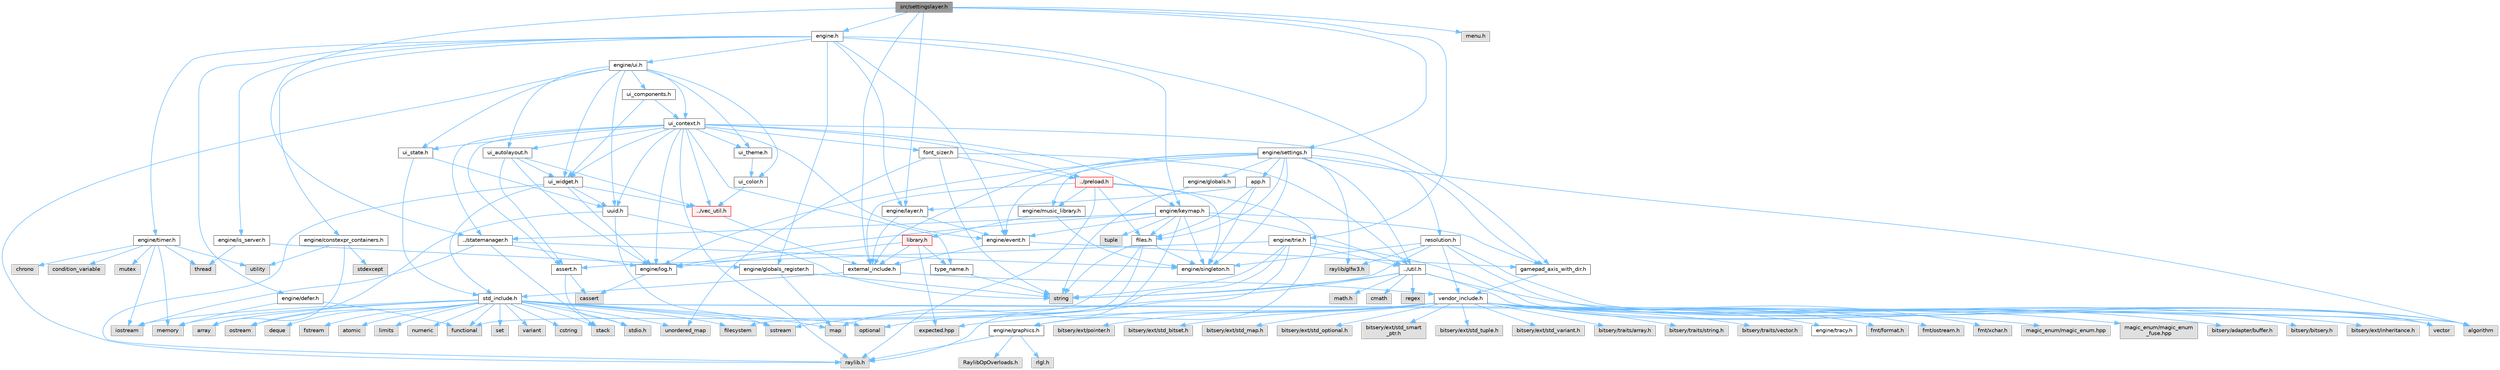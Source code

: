 digraph "src/settingslayer.h"
{
 // LATEX_PDF_SIZE
  bgcolor="transparent";
  edge [fontname=Helvetica,fontsize=10,labelfontname=Helvetica,labelfontsize=10];
  node [fontname=Helvetica,fontsize=10,shape=box,height=0.2,width=0.4];
  Node1 [label="src/settingslayer.h",height=0.2,width=0.4,color="gray40", fillcolor="grey60", style="filled", fontcolor="black",tooltip=" "];
  Node1 -> Node2 [color="steelblue1",style="solid"];
  Node2 [label="external_include.h",height=0.2,width=0.4,color="grey40", fillcolor="white", style="filled",URL="$d7/daf/external__include_8h.html",tooltip=" "];
  Node2 -> Node3 [color="steelblue1",style="solid"];
  Node3 [label="std_include.h",height=0.2,width=0.4,color="grey40", fillcolor="white", style="filled",URL="$d4/dae/std__include_8h.html",tooltip=" "];
  Node3 -> Node4 [color="steelblue1",style="solid"];
  Node4 [label="stdio.h",height=0.2,width=0.4,color="grey60", fillcolor="#E0E0E0", style="filled",tooltip=" "];
  Node3 -> Node5 [color="steelblue1",style="solid"];
  Node5 [label="algorithm",height=0.2,width=0.4,color="grey60", fillcolor="#E0E0E0", style="filled",tooltip=" "];
  Node3 -> Node6 [color="steelblue1",style="solid"];
  Node6 [label="array",height=0.2,width=0.4,color="grey60", fillcolor="#E0E0E0", style="filled",tooltip=" "];
  Node3 -> Node7 [color="steelblue1",style="solid"];
  Node7 [label="atomic",height=0.2,width=0.4,color="grey60", fillcolor="#E0E0E0", style="filled",tooltip=" "];
  Node3 -> Node8 [color="steelblue1",style="solid"];
  Node8 [label="cstring",height=0.2,width=0.4,color="grey60", fillcolor="#E0E0E0", style="filled",tooltip=" "];
  Node3 -> Node9 [color="steelblue1",style="solid"];
  Node9 [label="deque",height=0.2,width=0.4,color="grey60", fillcolor="#E0E0E0", style="filled",tooltip=" "];
  Node3 -> Node10 [color="steelblue1",style="solid"];
  Node10 [label="filesystem",height=0.2,width=0.4,color="grey60", fillcolor="#E0E0E0", style="filled",tooltip=" "];
  Node3 -> Node11 [color="steelblue1",style="solid"];
  Node11 [label="fstream",height=0.2,width=0.4,color="grey60", fillcolor="#E0E0E0", style="filled",tooltip=" "];
  Node3 -> Node12 [color="steelblue1",style="solid"];
  Node12 [label="functional",height=0.2,width=0.4,color="grey60", fillcolor="#E0E0E0", style="filled",tooltip=" "];
  Node3 -> Node13 [color="steelblue1",style="solid"];
  Node13 [label="iostream",height=0.2,width=0.4,color="grey60", fillcolor="#E0E0E0", style="filled",tooltip=" "];
  Node3 -> Node14 [color="steelblue1",style="solid"];
  Node14 [label="limits",height=0.2,width=0.4,color="grey60", fillcolor="#E0E0E0", style="filled",tooltip=" "];
  Node3 -> Node15 [color="steelblue1",style="solid"];
  Node15 [label="map",height=0.2,width=0.4,color="grey60", fillcolor="#E0E0E0", style="filled",tooltip=" "];
  Node3 -> Node16 [color="steelblue1",style="solid"];
  Node16 [label="memory",height=0.2,width=0.4,color="grey60", fillcolor="#E0E0E0", style="filled",tooltip=" "];
  Node3 -> Node17 [color="steelblue1",style="solid"];
  Node17 [label="numeric",height=0.2,width=0.4,color="grey60", fillcolor="#E0E0E0", style="filled",tooltip=" "];
  Node3 -> Node18 [color="steelblue1",style="solid"];
  Node18 [label="optional",height=0.2,width=0.4,color="grey60", fillcolor="#E0E0E0", style="filled",tooltip=" "];
  Node3 -> Node19 [color="steelblue1",style="solid"];
  Node19 [label="ostream",height=0.2,width=0.4,color="grey60", fillcolor="#E0E0E0", style="filled",tooltip=" "];
  Node3 -> Node20 [color="steelblue1",style="solid"];
  Node20 [label="set",height=0.2,width=0.4,color="grey60", fillcolor="#E0E0E0", style="filled",tooltip=" "];
  Node3 -> Node21 [color="steelblue1",style="solid"];
  Node21 [label="sstream",height=0.2,width=0.4,color="grey60", fillcolor="#E0E0E0", style="filled",tooltip=" "];
  Node3 -> Node22 [color="steelblue1",style="solid"];
  Node22 [label="stack",height=0.2,width=0.4,color="grey60", fillcolor="#E0E0E0", style="filled",tooltip=" "];
  Node3 -> Node23 [color="steelblue1",style="solid"];
  Node23 [label="unordered_map",height=0.2,width=0.4,color="grey60", fillcolor="#E0E0E0", style="filled",tooltip=" "];
  Node3 -> Node24 [color="steelblue1",style="solid"];
  Node24 [label="variant",height=0.2,width=0.4,color="grey60", fillcolor="#E0E0E0", style="filled",tooltip=" "];
  Node3 -> Node25 [color="steelblue1",style="solid"];
  Node25 [label="vector",height=0.2,width=0.4,color="grey60", fillcolor="#E0E0E0", style="filled",tooltip=" "];
  Node2 -> Node26 [color="steelblue1",style="solid"];
  Node26 [label="vendor_include.h",height=0.2,width=0.4,color="grey40", fillcolor="white", style="filled",URL="$d6/dba/vendor__include_8h.html",tooltip=" "];
  Node26 -> Node27 [color="steelblue1",style="solid"];
  Node27 [label="engine/graphics.h",height=0.2,width=0.4,color="grey40", fillcolor="white", style="filled",URL="$d7/d04/graphics_8h.html",tooltip=" "];
  Node27 -> Node28 [color="steelblue1",style="solid"];
  Node28 [label="raylib.h",height=0.2,width=0.4,color="grey60", fillcolor="#E0E0E0", style="filled",tooltip=" "];
  Node27 -> Node29 [color="steelblue1",style="solid"];
  Node29 [label="rlgl.h",height=0.2,width=0.4,color="grey60", fillcolor="#E0E0E0", style="filled",tooltip=" "];
  Node27 -> Node30 [color="steelblue1",style="solid"];
  Node30 [label="RaylibOpOverloads.h",height=0.2,width=0.4,color="grey60", fillcolor="#E0E0E0", style="filled",tooltip=" "];
  Node26 -> Node31 [color="steelblue1",style="solid"];
  Node31 [label="fmt/format.h",height=0.2,width=0.4,color="grey60", fillcolor="#E0E0E0", style="filled",tooltip=" "];
  Node26 -> Node32 [color="steelblue1",style="solid"];
  Node32 [label="fmt/ostream.h",height=0.2,width=0.4,color="grey60", fillcolor="#E0E0E0", style="filled",tooltip=" "];
  Node26 -> Node33 [color="steelblue1",style="solid"];
  Node33 [label="fmt/xchar.h",height=0.2,width=0.4,color="grey60", fillcolor="#E0E0E0", style="filled",tooltip=" "];
  Node26 -> Node34 [color="steelblue1",style="solid"];
  Node34 [label="expected.hpp",height=0.2,width=0.4,color="grey60", fillcolor="#E0E0E0", style="filled",tooltip=" "];
  Node26 -> Node35 [color="steelblue1",style="solid"];
  Node35 [label="magic_enum/magic_enum.hpp",height=0.2,width=0.4,color="grey60", fillcolor="#E0E0E0", style="filled",tooltip=" "];
  Node26 -> Node36 [color="steelblue1",style="solid"];
  Node36 [label="magic_enum/magic_enum\l_fuse.hpp",height=0.2,width=0.4,color="grey60", fillcolor="#E0E0E0", style="filled",tooltip=" "];
  Node26 -> Node37 [color="steelblue1",style="solid"];
  Node37 [label="bitsery/adapter/buffer.h",height=0.2,width=0.4,color="grey60", fillcolor="#E0E0E0", style="filled",tooltip=" "];
  Node26 -> Node38 [color="steelblue1",style="solid"];
  Node38 [label="bitsery/bitsery.h",height=0.2,width=0.4,color="grey60", fillcolor="#E0E0E0", style="filled",tooltip=" "];
  Node26 -> Node39 [color="steelblue1",style="solid"];
  Node39 [label="bitsery/ext/inheritance.h",height=0.2,width=0.4,color="grey60", fillcolor="#E0E0E0", style="filled",tooltip=" "];
  Node26 -> Node40 [color="steelblue1",style="solid"];
  Node40 [label="bitsery/ext/pointer.h",height=0.2,width=0.4,color="grey60", fillcolor="#E0E0E0", style="filled",tooltip=" "];
  Node26 -> Node41 [color="steelblue1",style="solid"];
  Node41 [label="bitsery/ext/std_bitset.h",height=0.2,width=0.4,color="grey60", fillcolor="#E0E0E0", style="filled",tooltip=" "];
  Node26 -> Node42 [color="steelblue1",style="solid"];
  Node42 [label="bitsery/ext/std_map.h",height=0.2,width=0.4,color="grey60", fillcolor="#E0E0E0", style="filled",tooltip=" "];
  Node26 -> Node43 [color="steelblue1",style="solid"];
  Node43 [label="bitsery/ext/std_optional.h",height=0.2,width=0.4,color="grey60", fillcolor="#E0E0E0", style="filled",tooltip=" "];
  Node26 -> Node44 [color="steelblue1",style="solid"];
  Node44 [label="bitsery/ext/std_smart\l_ptr.h",height=0.2,width=0.4,color="grey60", fillcolor="#E0E0E0", style="filled",tooltip=" "];
  Node26 -> Node45 [color="steelblue1",style="solid"];
  Node45 [label="bitsery/ext/std_tuple.h",height=0.2,width=0.4,color="grey60", fillcolor="#E0E0E0", style="filled",tooltip=" "];
  Node26 -> Node46 [color="steelblue1",style="solid"];
  Node46 [label="bitsery/ext/std_variant.h",height=0.2,width=0.4,color="grey60", fillcolor="#E0E0E0", style="filled",tooltip=" "];
  Node26 -> Node47 [color="steelblue1",style="solid"];
  Node47 [label="bitsery/traits/array.h",height=0.2,width=0.4,color="grey60", fillcolor="#E0E0E0", style="filled",tooltip=" "];
  Node26 -> Node48 [color="steelblue1",style="solid"];
  Node48 [label="bitsery/traits/string.h",height=0.2,width=0.4,color="grey60", fillcolor="#E0E0E0", style="filled",tooltip=" "];
  Node26 -> Node49 [color="steelblue1",style="solid"];
  Node49 [label="bitsery/traits/vector.h",height=0.2,width=0.4,color="grey60", fillcolor="#E0E0E0", style="filled",tooltip=" "];
  Node26 -> Node50 [color="steelblue1",style="solid"];
  Node50 [label="engine/tracy.h",height=0.2,width=0.4,color="grey40", fillcolor="white", style="filled",URL="$d6/d15/tracy_8h.html",tooltip=" "];
  Node1 -> Node51 [color="steelblue1",style="solid"];
  Node51 [label="engine.h",height=0.2,width=0.4,color="grey40", fillcolor="white", style="filled",URL="$d1/d55/engine_8h.html",tooltip=" "];
  Node51 -> Node52 [color="steelblue1",style="solid"];
  Node52 [label="engine/constexpr_containers.h",height=0.2,width=0.4,color="grey40", fillcolor="white", style="filled",URL="$d3/dc4/constexpr__containers_8h.html",tooltip=" "];
  Node52 -> Node6 [color="steelblue1",style="solid"];
  Node52 -> Node53 [color="steelblue1",style="solid"];
  Node53 [label="stdexcept",height=0.2,width=0.4,color="grey60", fillcolor="#E0E0E0", style="filled",tooltip=" "];
  Node52 -> Node54 [color="steelblue1",style="solid"];
  Node54 [label="utility",height=0.2,width=0.4,color="grey60", fillcolor="#E0E0E0", style="filled",tooltip=" "];
  Node51 -> Node55 [color="steelblue1",style="solid"];
  Node55 [label="engine/defer.h",height=0.2,width=0.4,color="grey40", fillcolor="white", style="filled",URL="$db/df4/defer_8h.html",tooltip=" "];
  Node55 -> Node12 [color="steelblue1",style="solid"];
  Node55 -> Node16 [color="steelblue1",style="solid"];
  Node51 -> Node56 [color="steelblue1",style="solid"];
  Node56 [label="engine/event.h",height=0.2,width=0.4,color="grey40", fillcolor="white", style="filled",URL="$dd/d20/event_8h.html",tooltip=" "];
  Node56 -> Node2 [color="steelblue1",style="solid"];
  Node56 -> Node57 [color="steelblue1",style="solid"];
  Node57 [label="gamepad_axis_with_dir.h",height=0.2,width=0.4,color="grey40", fillcolor="white", style="filled",URL="$db/d29/gamepad__axis__with__dir_8h.html",tooltip=" "];
  Node57 -> Node26 [color="steelblue1",style="solid"];
  Node51 -> Node57 [color="steelblue1",style="solid"];
  Node51 -> Node58 [color="steelblue1",style="solid"];
  Node58 [label="engine/globals_register.h",height=0.2,width=0.4,color="grey40", fillcolor="white", style="filled",URL="$db/da1/globals__register_8h.html",tooltip=" "];
  Node58 -> Node15 [color="steelblue1",style="solid"];
  Node58 -> Node59 [color="steelblue1",style="solid"];
  Node59 [label="string",height=0.2,width=0.4,color="grey60", fillcolor="#E0E0E0", style="filled",tooltip=" "];
  Node51 -> Node60 [color="steelblue1",style="solid"];
  Node60 [label="engine/is_server.h",height=0.2,width=0.4,color="grey40", fillcolor="white", style="filled",URL="$d6/db9/is__server_8h.html",tooltip=" "];
  Node60 -> Node61 [color="steelblue1",style="solid"];
  Node61 [label="thread",height=0.2,width=0.4,color="grey60", fillcolor="#E0E0E0", style="filled",tooltip=" "];
  Node60 -> Node58 [color="steelblue1",style="solid"];
  Node51 -> Node62 [color="steelblue1",style="solid"];
  Node62 [label="engine/keymap.h",height=0.2,width=0.4,color="grey40", fillcolor="white", style="filled",URL="$da/d9a/keymap_8h.html",tooltip=" "];
  Node62 -> Node63 [color="steelblue1",style="solid"];
  Node63 [label="tuple",height=0.2,width=0.4,color="grey60", fillcolor="#E0E0E0", style="filled",tooltip=" "];
  Node62 -> Node28 [color="steelblue1",style="solid"];
  Node62 -> Node64 [color="steelblue1",style="solid"];
  Node64 [label="../statemanager.h",height=0.2,width=0.4,color="grey40", fillcolor="white", style="filled",URL="$d2/d5f/statemanager_8h.html",tooltip=" "];
  Node64 -> Node13 [color="steelblue1",style="solid"];
  Node64 -> Node22 [color="steelblue1",style="solid"];
  Node64 -> Node65 [color="steelblue1",style="solid"];
  Node65 [label="engine/log.h",height=0.2,width=0.4,color="grey40", fillcolor="white", style="filled",URL="$d7/d7f/log_8h.html",tooltip=" "];
  Node65 -> Node66 [color="steelblue1",style="solid"];
  Node66 [label="cassert",height=0.2,width=0.4,color="grey60", fillcolor="#E0E0E0", style="filled",tooltip=" "];
  Node64 -> Node67 [color="steelblue1",style="solid"];
  Node67 [label="engine/singleton.h",height=0.2,width=0.4,color="grey40", fillcolor="white", style="filled",URL="$d4/d0b/singleton_8h.html",tooltip=" "];
  Node62 -> Node68 [color="steelblue1",style="solid"];
  Node68 [label="../util.h",height=0.2,width=0.4,color="grey40", fillcolor="white", style="filled",URL="$d8/d3c/util_8h.html",tooltip=" "];
  Node68 -> Node69 [color="steelblue1",style="solid"];
  Node69 [label="math.h",height=0.2,width=0.4,color="grey60", fillcolor="#E0E0E0", style="filled",tooltip=" "];
  Node68 -> Node5 [color="steelblue1",style="solid"];
  Node68 -> Node70 [color="steelblue1",style="solid"];
  Node70 [label="cmath",height=0.2,width=0.4,color="grey60", fillcolor="#E0E0E0", style="filled",tooltip=" "];
  Node68 -> Node71 [color="steelblue1",style="solid"];
  Node71 [label="regex",height=0.2,width=0.4,color="grey60", fillcolor="#E0E0E0", style="filled",tooltip=" "];
  Node68 -> Node21 [color="steelblue1",style="solid"];
  Node68 -> Node59 [color="steelblue1",style="solid"];
  Node68 -> Node25 [color="steelblue1",style="solid"];
  Node62 -> Node72 [color="steelblue1",style="solid"];
  Node72 [label="files.h",height=0.2,width=0.4,color="grey40", fillcolor="white", style="filled",URL="$dd/d20/files_8h.html",tooltip=" "];
  Node72 -> Node10 [color="steelblue1",style="solid"];
  Node72 -> Node12 [color="steelblue1",style="solid"];
  Node72 -> Node59 [color="steelblue1",style="solid"];
  Node72 -> Node67 [color="steelblue1",style="solid"];
  Node62 -> Node56 [color="steelblue1",style="solid"];
  Node62 -> Node57 [color="steelblue1",style="solid"];
  Node62 -> Node65 [color="steelblue1",style="solid"];
  Node62 -> Node67 [color="steelblue1",style="solid"];
  Node51 -> Node73 [color="steelblue1",style="solid"];
  Node73 [label="engine/layer.h",height=0.2,width=0.4,color="grey40", fillcolor="white", style="filled",URL="$d3/d3b/layer_8h.html",tooltip=" "];
  Node73 -> Node2 [color="steelblue1",style="solid"];
  Node73 -> Node56 [color="steelblue1",style="solid"];
  Node51 -> Node74 [color="steelblue1",style="solid"];
  Node74 [label="engine/timer.h",height=0.2,width=0.4,color="grey40", fillcolor="white", style="filled",URL="$d5/dd0/timer_8h.html",tooltip=" "];
  Node74 -> Node75 [color="steelblue1",style="solid"];
  Node75 [label="chrono",height=0.2,width=0.4,color="grey60", fillcolor="#E0E0E0", style="filled",tooltip=" "];
  Node74 -> Node76 [color="steelblue1",style="solid"];
  Node76 [label="condition_variable",height=0.2,width=0.4,color="grey60", fillcolor="#E0E0E0", style="filled",tooltip=" "];
  Node74 -> Node13 [color="steelblue1",style="solid"];
  Node74 -> Node16 [color="steelblue1",style="solid"];
  Node74 -> Node77 [color="steelblue1",style="solid"];
  Node77 [label="mutex",height=0.2,width=0.4,color="grey60", fillcolor="#E0E0E0", style="filled",tooltip=" "];
  Node74 -> Node61 [color="steelblue1",style="solid"];
  Node74 -> Node54 [color="steelblue1",style="solid"];
  Node51 -> Node78 [color="steelblue1",style="solid"];
  Node78 [label="engine/ui.h",height=0.2,width=0.4,color="grey40", fillcolor="white", style="filled",URL="$d9/d3b/ui_8h.html",tooltip=" "];
  Node78 -> Node28 [color="steelblue1",style="solid"];
  Node78 -> Node79 [color="steelblue1",style="solid"];
  Node79 [label="ui_autolayout.h",height=0.2,width=0.4,color="grey40", fillcolor="white", style="filled",URL="$d8/dcd/ui__autolayout_8h.html",tooltip=" "];
  Node79 -> Node80 [color="steelblue1",style="solid"];
  Node80 [label="../vec_util.h",height=0.2,width=0.4,color="red", fillcolor="#FFF0F0", style="filled",URL="$d0/d3f/vec__util_8h.html",tooltip=" "];
  Node80 -> Node2 [color="steelblue1",style="solid"];
  Node79 -> Node83 [color="steelblue1",style="solid"];
  Node83 [label="assert.h",height=0.2,width=0.4,color="grey40", fillcolor="white", style="filled",URL="$dc/da7/assert_8h.html",tooltip=" "];
  Node83 -> Node4 [color="steelblue1",style="solid"];
  Node83 -> Node66 [color="steelblue1",style="solid"];
  Node79 -> Node65 [color="steelblue1",style="solid"];
  Node79 -> Node84 [color="steelblue1",style="solid"];
  Node84 [label="ui_widget.h",height=0.2,width=0.4,color="grey40", fillcolor="white", style="filled",URL="$de/d06/ui__widget_8h.html",tooltip=" "];
  Node84 -> Node3 [color="steelblue1",style="solid"];
  Node84 -> Node80 [color="steelblue1",style="solid"];
  Node84 -> Node65 [color="steelblue1",style="solid"];
  Node84 -> Node28 [color="steelblue1",style="solid"];
  Node84 -> Node85 [color="steelblue1",style="solid"];
  Node85 [label="uuid.h",height=0.2,width=0.4,color="grey40", fillcolor="white", style="filled",URL="$dd/d1d/uuid_8h.html",tooltip=" "];
  Node85 -> Node19 [color="steelblue1",style="solid"];
  Node85 -> Node21 [color="steelblue1",style="solid"];
  Node85 -> Node59 [color="steelblue1",style="solid"];
  Node78 -> Node86 [color="steelblue1",style="solid"];
  Node86 [label="ui_color.h",height=0.2,width=0.4,color="grey40", fillcolor="white", style="filled",URL="$db/d82/ui__color_8h.html",tooltip=" "];
  Node86 -> Node80 [color="steelblue1",style="solid"];
  Node78 -> Node87 [color="steelblue1",style="solid"];
  Node87 [label="ui_components.h",height=0.2,width=0.4,color="grey40", fillcolor="white", style="filled",URL="$d5/dd8/ui__components_8h.html",tooltip=" "];
  Node87 -> Node88 [color="steelblue1",style="solid"];
  Node88 [label="ui_context.h",height=0.2,width=0.4,color="grey40", fillcolor="white", style="filled",URL="$d7/d92/ui__context_8h.html",tooltip=" "];
  Node88 -> Node89 [color="steelblue1",style="solid"];
  Node89 [label="../preload.h",height=0.2,width=0.4,color="red", fillcolor="#FFF0F0", style="filled",URL="$d5/d34/preload_8h.html",tooltip=" "];
  Node89 -> Node2 [color="steelblue1",style="solid"];
  Node89 -> Node27 [color="steelblue1",style="solid"];
  Node89 -> Node67 [color="steelblue1",style="solid"];
  Node89 -> Node28 [color="steelblue1",style="solid"];
  Node89 -> Node72 [color="steelblue1",style="solid"];
  Node89 -> Node95 [color="steelblue1",style="solid"];
  Node95 [label="engine/music_library.h",height=0.2,width=0.4,color="grey40", fillcolor="white", style="filled",URL="$dc/d33/music__library_8h.html",tooltip=" "];
  Node95 -> Node91 [color="steelblue1",style="solid"];
  Node91 [label="library.h",height=0.2,width=0.4,color="red", fillcolor="#FFF0F0", style="filled",URL="$dd/d08/library_8h.html",tooltip=" "];
  Node91 -> Node2 [color="steelblue1",style="solid"];
  Node91 -> Node34 [color="steelblue1",style="solid"];
  Node91 -> Node65 [color="steelblue1",style="solid"];
  Node91 -> Node94 [color="steelblue1",style="solid"];
  Node94 [label="type_name.h",height=0.2,width=0.4,color="grey40", fillcolor="white", style="filled",URL="$d3/d31/type__name_8h.html",tooltip=" "];
  Node94 -> Node59 [color="steelblue1",style="solid"];
  Node95 -> Node67 [color="steelblue1",style="solid"];
  Node88 -> Node64 [color="steelblue1",style="solid"];
  Node88 -> Node80 [color="steelblue1",style="solid"];
  Node88 -> Node83 [color="steelblue1",style="solid"];
  Node88 -> Node56 [color="steelblue1",style="solid"];
  Node88 -> Node57 [color="steelblue1",style="solid"];
  Node88 -> Node62 [color="steelblue1",style="solid"];
  Node88 -> Node65 [color="steelblue1",style="solid"];
  Node88 -> Node28 [color="steelblue1",style="solid"];
  Node88 -> Node94 [color="steelblue1",style="solid"];
  Node88 -> Node100 [color="steelblue1",style="solid"];
  Node100 [label="font_sizer.h",height=0.2,width=0.4,color="grey40", fillcolor="white", style="filled",URL="$da/dfa/font__sizer_8h.html",tooltip=" "];
  Node100 -> Node59 [color="steelblue1",style="solid"];
  Node100 -> Node23 [color="steelblue1",style="solid"];
  Node100 -> Node89 [color="steelblue1",style="solid"];
  Node100 -> Node68 [color="steelblue1",style="solid"];
  Node88 -> Node79 [color="steelblue1",style="solid"];
  Node88 -> Node101 [color="steelblue1",style="solid"];
  Node101 [label="ui_state.h",height=0.2,width=0.4,color="grey40", fillcolor="white", style="filled",URL="$d9/da7/ui__state_8h.html",tooltip=" "];
  Node101 -> Node3 [color="steelblue1",style="solid"];
  Node101 -> Node85 [color="steelblue1",style="solid"];
  Node88 -> Node102 [color="steelblue1",style="solid"];
  Node102 [label="ui_theme.h",height=0.2,width=0.4,color="grey40", fillcolor="white", style="filled",URL="$d2/da8/ui__theme_8h.html",tooltip=" "];
  Node102 -> Node86 [color="steelblue1",style="solid"];
  Node88 -> Node84 [color="steelblue1",style="solid"];
  Node88 -> Node85 [color="steelblue1",style="solid"];
  Node87 -> Node84 [color="steelblue1",style="solid"];
  Node78 -> Node88 [color="steelblue1",style="solid"];
  Node78 -> Node101 [color="steelblue1",style="solid"];
  Node78 -> Node102 [color="steelblue1",style="solid"];
  Node78 -> Node84 [color="steelblue1",style="solid"];
  Node78 -> Node85 [color="steelblue1",style="solid"];
  Node1 -> Node73 [color="steelblue1",style="solid"];
  Node1 -> Node103 [color="steelblue1",style="solid"];
  Node103 [label="engine/settings.h",height=0.2,width=0.4,color="grey40", fillcolor="white", style="filled",URL="$de/d60/settings_8h.html",tooltip=" "];
  Node103 -> Node104 [color="steelblue1",style="solid"];
  Node104 [label="raylib/glfw3.h",height=0.2,width=0.4,color="grey60", fillcolor="#E0E0E0", style="filled",tooltip=" "];
  Node103 -> Node5 [color="steelblue1",style="solid"];
  Node103 -> Node2 [color="steelblue1",style="solid"];
  Node103 -> Node68 [color="steelblue1",style="solid"];
  Node103 -> Node105 [color="steelblue1",style="solid"];
  Node105 [label="app.h",height=0.2,width=0.4,color="grey40", fillcolor="white", style="filled",URL="$d2/d39/app_8h.html",tooltip=" "];
  Node105 -> Node72 [color="steelblue1",style="solid"];
  Node105 -> Node73 [color="steelblue1",style="solid"];
  Node105 -> Node67 [color="steelblue1",style="solid"];
  Node103 -> Node56 [color="steelblue1",style="solid"];
  Node103 -> Node72 [color="steelblue1",style="solid"];
  Node103 -> Node82 [color="steelblue1",style="solid"];
  Node82 [label="engine/globals.h",height=0.2,width=0.4,color="grey40", fillcolor="white", style="filled",URL="$d4/df4/engine_2globals_8h.html",tooltip=" "];
  Node82 -> Node59 [color="steelblue1",style="solid"];
  Node103 -> Node65 [color="steelblue1",style="solid"];
  Node103 -> Node95 [color="steelblue1",style="solid"];
  Node103 -> Node106 [color="steelblue1",style="solid"];
  Node106 [label="resolution.h",height=0.2,width=0.4,color="grey40", fillcolor="white", style="filled",URL="$d7/d78/resolution_8h.html",tooltip=" "];
  Node106 -> Node104 [color="steelblue1",style="solid"];
  Node106 -> Node5 [color="steelblue1",style="solid"];
  Node106 -> Node59 [color="steelblue1",style="solid"];
  Node106 -> Node25 [color="steelblue1",style="solid"];
  Node106 -> Node26 [color="steelblue1",style="solid"];
  Node106 -> Node67 [color="steelblue1",style="solid"];
  Node103 -> Node67 [color="steelblue1",style="solid"];
  Node1 -> Node107 [color="steelblue1",style="solid"];
  Node107 [label="engine/trie.h",height=0.2,width=0.4,color="grey40", fillcolor="white", style="filled",URL="$d7/dc8/trie_8h.html",tooltip=" "];
  Node107 -> Node15 [color="steelblue1",style="solid"];
  Node107 -> Node18 [color="steelblue1",style="solid"];
  Node107 -> Node59 [color="steelblue1",style="solid"];
  Node107 -> Node25 [color="steelblue1",style="solid"];
  Node107 -> Node68 [color="steelblue1",style="solid"];
  Node107 -> Node83 [color="steelblue1",style="solid"];
  Node1 -> Node108 [color="steelblue1",style="solid"];
  Node108 [label="menu.h",height=0.2,width=0.4,color="grey60", fillcolor="#E0E0E0", style="filled",tooltip=" "];
  Node1 -> Node64 [color="steelblue1",style="solid"];
}
